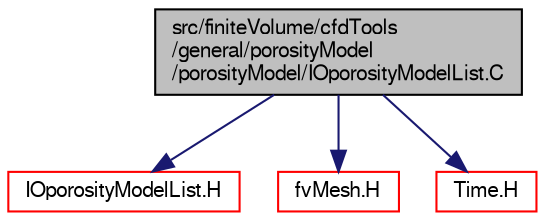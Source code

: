 digraph "src/finiteVolume/cfdTools/general/porosityModel/porosityModel/IOporosityModelList.C"
{
  bgcolor="transparent";
  edge [fontname="FreeSans",fontsize="10",labelfontname="FreeSans",labelfontsize="10"];
  node [fontname="FreeSans",fontsize="10",shape=record];
  Node0 [label="src/finiteVolume/cfdTools\l/general/porosityModel\l/porosityModel/IOporosityModelList.C",height=0.2,width=0.4,color="black", fillcolor="grey75", style="filled", fontcolor="black"];
  Node0 -> Node1 [color="midnightblue",fontsize="10",style="solid",fontname="FreeSans"];
  Node1 [label="IOporosityModelList.H",height=0.2,width=0.4,color="red",URL="$a01298.html"];
  Node0 -> Node87 [color="midnightblue",fontsize="10",style="solid",fontname="FreeSans"];
  Node87 [label="fvMesh.H",height=0.2,width=0.4,color="red",URL="$a03533.html"];
  Node0 -> Node277 [color="midnightblue",fontsize="10",style="solid",fontname="FreeSans"];
  Node277 [label="Time.H",height=0.2,width=0.4,color="red",URL="$a09311.html"];
}
